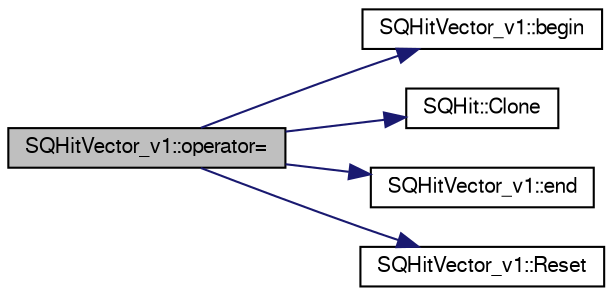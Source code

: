 digraph "SQHitVector_v1::operator="
{
  bgcolor="transparent";
  edge [fontname="FreeSans",fontsize="10",labelfontname="FreeSans",labelfontsize="10"];
  node [fontname="FreeSans",fontsize="10",shape=record];
  rankdir="LR";
  Node1 [label="SQHitVector_v1::operator=",height=0.2,width=0.4,color="black", fillcolor="grey75", style="filled" fontcolor="black"];
  Node1 -> Node2 [color="midnightblue",fontsize="10",style="solid",fontname="FreeSans"];
  Node2 [label="SQHitVector_v1::begin",height=0.2,width=0.4,color="black",URL="$d9/dbf/classSQHitVector__v1.html#a09c51aad798d57ebf122b33265272472"];
  Node1 -> Node3 [color="midnightblue",fontsize="10",style="solid",fontname="FreeSans"];
  Node3 [label="SQHit::Clone",height=0.2,width=0.4,color="black",URL="$de/d79/classSQHit.html#ab75c6c19b8933ec4a092cd4774aaa873"];
  Node1 -> Node4 [color="midnightblue",fontsize="10",style="solid",fontname="FreeSans"];
  Node4 [label="SQHitVector_v1::end",height=0.2,width=0.4,color="black",URL="$d9/dbf/classSQHitVector__v1.html#a490c3b0c38cf057c394a876d1cb68488"];
  Node1 -> Node5 [color="midnightblue",fontsize="10",style="solid",fontname="FreeSans"];
  Node5 [label="SQHitVector_v1::Reset",height=0.2,width=0.4,color="black",URL="$d9/dbf/classSQHitVector__v1.html#a83341fdbe1bf2afd12a25d0e27a68c3e",tooltip="Clear Event. "];
}
